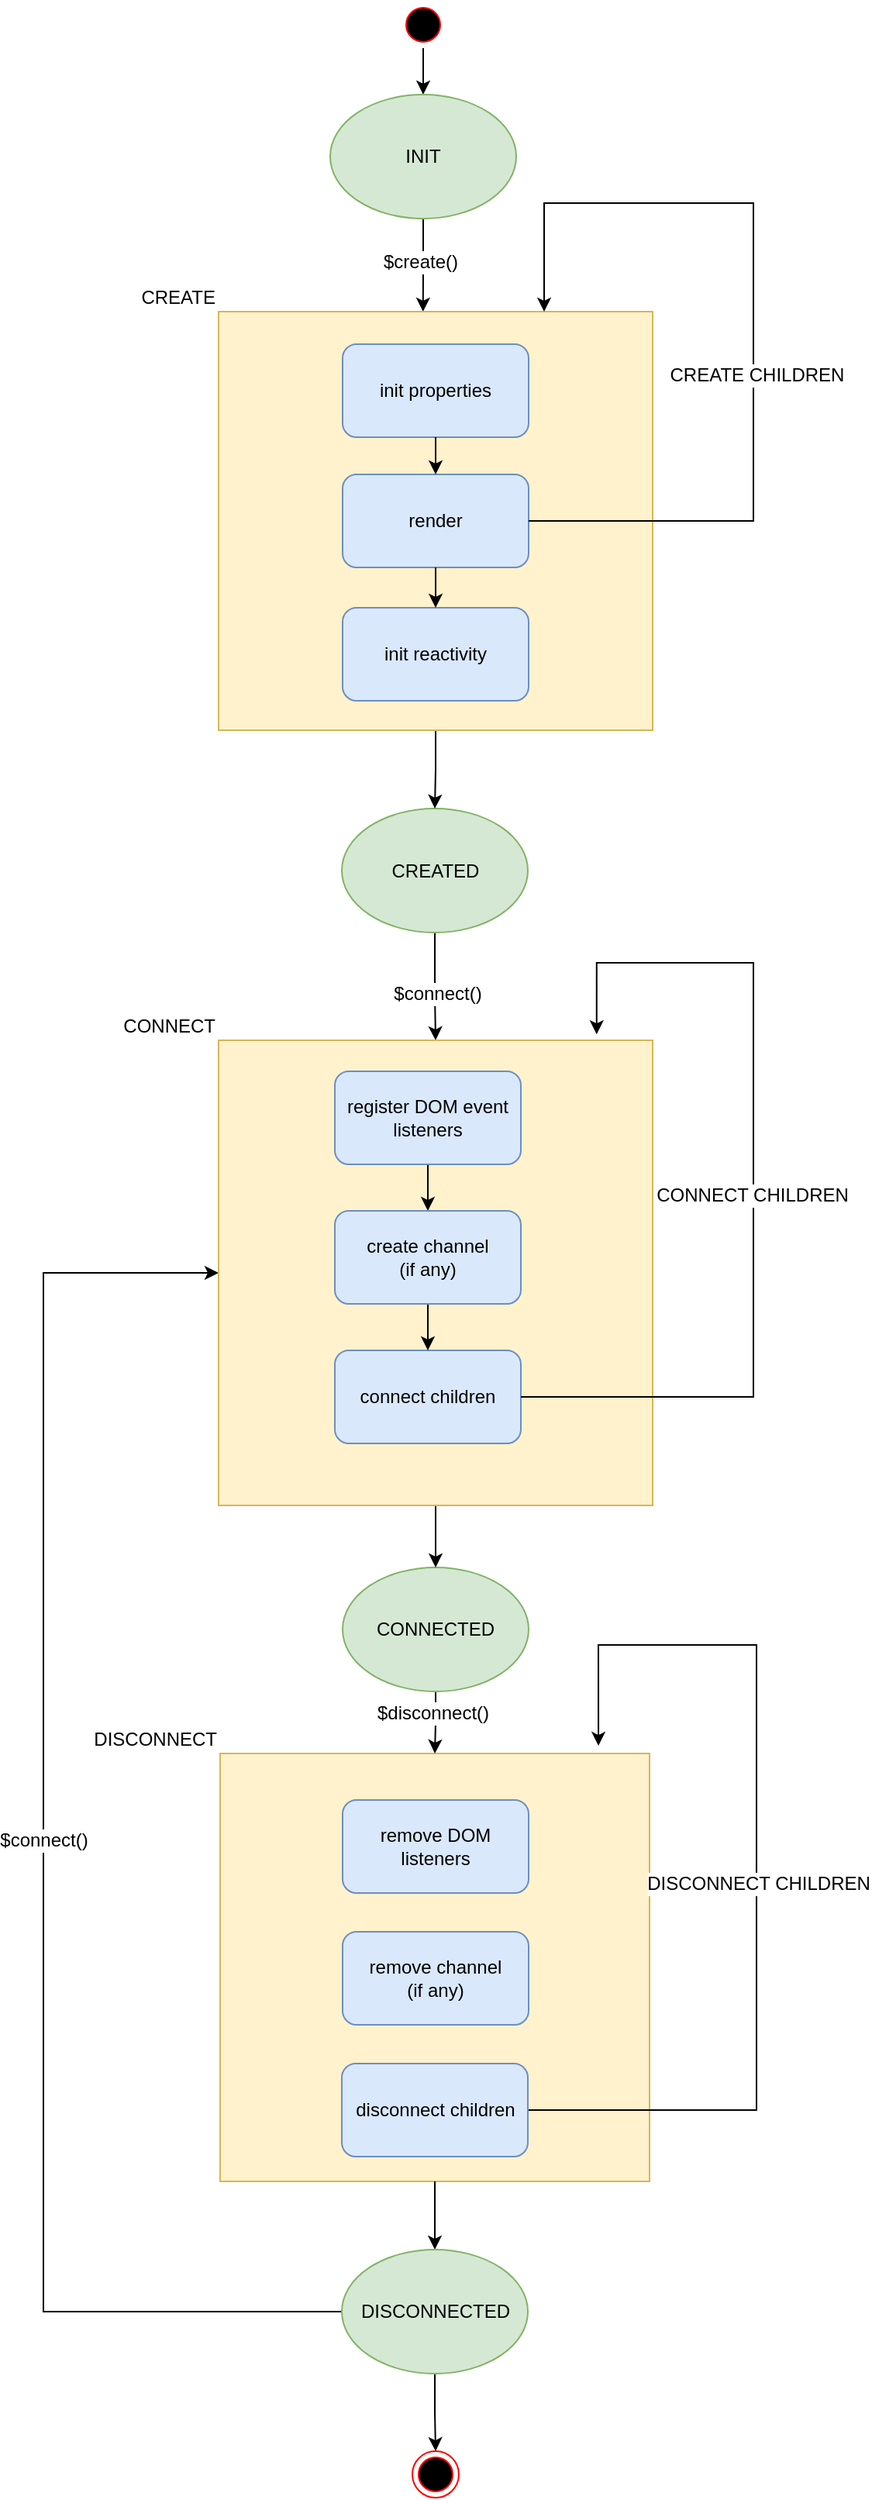 <mxfile version="12.1.0" type="device" pages="1"><diagram id="Tfzjfs-K4OJgepEZKO9v" name="Page-1"><mxGraphModel dx="932" dy="666" grid="1" gridSize="10" guides="1" tooltips="1" connect="1" arrows="1" fold="1" page="1" pageScale="1" pageWidth="827" pageHeight="1169" math="0" shadow="0"><root><mxCell id="0"/><mxCell id="1" parent="0"/><mxCell id="wl-qCFDQ9d_PJQEp_S28-50" value="DISCONNECT" style="rounded=0;whiteSpace=wrap;html=1;labelPosition=left;verticalLabelPosition=top;align=right;verticalAlign=bottom;fillColor=#fff2cc;strokeColor=#d6b656;" vertex="1" parent="1"><mxGeometry x="264" y="1190" width="277" height="276" as="geometry"/></mxCell><mxCell id="wl-qCFDQ9d_PJQEp_S28-21" style="edgeStyle=orthogonalEdgeStyle;rounded=0;orthogonalLoop=1;jettySize=auto;html=1;entryX=0.5;entryY=0;entryDx=0;entryDy=0;" edge="1" parent="1" source="wl-qCFDQ9d_PJQEp_S28-1" target="wl-qCFDQ9d_PJQEp_S28-45"><mxGeometry relative="1" as="geometry"><mxPoint x="450" y="60" as="targetPoint"/></mxGeometry></mxCell><mxCell id="wl-qCFDQ9d_PJQEp_S28-1" value="" style="ellipse;html=1;shape=startState;fillColor=#000000;strokeColor=#ff0000;" vertex="1" parent="1"><mxGeometry x="380" y="60" width="30" height="30" as="geometry"/></mxCell><mxCell id="wl-qCFDQ9d_PJQEp_S28-33" style="edgeStyle=orthogonalEdgeStyle;rounded=0;orthogonalLoop=1;jettySize=auto;html=1;exitX=0.5;exitY=1;exitDx=0;exitDy=0;entryX=0.5;entryY=0;entryDx=0;entryDy=0;" edge="1" parent="1" source="wl-qCFDQ9d_PJQEp_S28-7" target="wl-qCFDQ9d_PJQEp_S28-11"><mxGeometry relative="1" as="geometry"><Array as="points"><mxPoint x="403" y="700"/><mxPoint x="403" y="700"/></Array></mxGeometry></mxCell><mxCell id="wl-qCFDQ9d_PJQEp_S28-49" value="$connect()" style="text;html=1;resizable=0;points=[];align=center;verticalAlign=middle;labelBackgroundColor=#ffffff;" vertex="1" connectable="0" parent="wl-qCFDQ9d_PJQEp_S28-33"><mxGeometry x="0.149" y="1" relative="1" as="geometry"><mxPoint as="offset"/></mxGeometry></mxCell><mxCell id="wl-qCFDQ9d_PJQEp_S28-7" value="CREATED" style="ellipse;whiteSpace=wrap;html=1;fillColor=#d5e8d4;strokeColor=#82b366;" vertex="1" parent="1"><mxGeometry x="342.5" y="580.5" width="120" height="80" as="geometry"/></mxCell><mxCell id="wl-qCFDQ9d_PJQEp_S28-56" style="edgeStyle=orthogonalEdgeStyle;rounded=0;orthogonalLoop=1;jettySize=auto;html=1;exitX=0.5;exitY=1;exitDx=0;exitDy=0;entryX=0.5;entryY=0;entryDx=0;entryDy=0;" edge="1" parent="1" source="wl-qCFDQ9d_PJQEp_S28-10" target="wl-qCFDQ9d_PJQEp_S28-50"><mxGeometry relative="1" as="geometry"/></mxCell><mxCell id="wl-qCFDQ9d_PJQEp_S28-57" value="$disconnect()" style="text;html=1;resizable=0;points=[];align=center;verticalAlign=middle;labelBackgroundColor=#ffffff;" vertex="1" connectable="0" parent="wl-qCFDQ9d_PJQEp_S28-56"><mxGeometry x="-0.3" y="-2" relative="1" as="geometry"><mxPoint as="offset"/></mxGeometry></mxCell><mxCell id="wl-qCFDQ9d_PJQEp_S28-10" value="CONNECTED" style="ellipse;whiteSpace=wrap;html=1;fillColor=#d5e8d4;strokeColor=#82b366;" vertex="1" parent="1"><mxGeometry x="343" y="1070" width="120" height="80" as="geometry"/></mxCell><mxCell id="wl-qCFDQ9d_PJQEp_S28-23" style="edgeStyle=orthogonalEdgeStyle;rounded=0;orthogonalLoop=1;jettySize=auto;html=1;entryX=0.5;entryY=0;entryDx=0;entryDy=0;" edge="1" parent="1" source="wl-qCFDQ9d_PJQEp_S28-17" target="wl-qCFDQ9d_PJQEp_S28-7"><mxGeometry relative="1" as="geometry"/></mxCell><mxCell id="wl-qCFDQ9d_PJQEp_S28-39" style="edgeStyle=orthogonalEdgeStyle;rounded=0;orthogonalLoop=1;jettySize=auto;html=1;exitX=0.5;exitY=1;exitDx=0;exitDy=0;entryX=0.5;entryY=0;entryDx=0;entryDy=0;" edge="1" parent="1" source="wl-qCFDQ9d_PJQEp_S28-11" target="wl-qCFDQ9d_PJQEp_S28-10"><mxGeometry relative="1" as="geometry"/></mxCell><mxCell id="wl-qCFDQ9d_PJQEp_S28-46" style="edgeStyle=orthogonalEdgeStyle;rounded=0;orthogonalLoop=1;jettySize=auto;html=1;exitX=0.5;exitY=1;exitDx=0;exitDy=0;entryX=0.471;entryY=0;entryDx=0;entryDy=0;entryPerimeter=0;" edge="1" parent="1" source="wl-qCFDQ9d_PJQEp_S28-45" target="wl-qCFDQ9d_PJQEp_S28-17"><mxGeometry relative="1" as="geometry"/></mxCell><mxCell id="wl-qCFDQ9d_PJQEp_S28-48" value="$create()" style="text;html=1;resizable=0;points=[];align=center;verticalAlign=middle;labelBackgroundColor=#ffffff;" vertex="1" connectable="0" parent="wl-qCFDQ9d_PJQEp_S28-46"><mxGeometry x="-0.067" y="-2" relative="1" as="geometry"><mxPoint as="offset"/></mxGeometry></mxCell><mxCell id="wl-qCFDQ9d_PJQEp_S28-45" value="INIT" style="ellipse;whiteSpace=wrap;html=1;labelBackgroundColor=none;fillColor=#d5e8d4;strokeColor=#82b366;" vertex="1" parent="1"><mxGeometry x="335" y="120" width="120" height="80" as="geometry"/></mxCell><mxCell id="wl-qCFDQ9d_PJQEp_S28-17" value="CREATE" style="rounded=0;whiteSpace=wrap;html=1;labelPosition=left;verticalLabelPosition=top;align=right;verticalAlign=bottom;fillColor=#fff2cc;strokeColor=#d6b656;" vertex="1" parent="1"><mxGeometry x="263" y="260" width="280" height="270" as="geometry"/></mxCell><mxCell id="wl-qCFDQ9d_PJQEp_S28-3" value="init properties" style="rounded=1;whiteSpace=wrap;html=1;fillColor=#dae8fc;strokeColor=#6c8ebf;" vertex="1" parent="1"><mxGeometry x="343" y="281" width="120" height="60" as="geometry"/></mxCell><mxCell id="wl-qCFDQ9d_PJQEp_S28-5" value="init reactivity" style="rounded=1;whiteSpace=wrap;html=1;fillColor=#dae8fc;strokeColor=#6c8ebf;" vertex="1" parent="1"><mxGeometry x="343" y="451" width="120" height="60" as="geometry"/></mxCell><mxCell id="wl-qCFDQ9d_PJQEp_S28-6" value="render" style="rounded=1;whiteSpace=wrap;html=1;fillColor=#dae8fc;strokeColor=#6c8ebf;" vertex="1" parent="1"><mxGeometry x="343" y="365" width="120" height="60" as="geometry"/></mxCell><mxCell id="wl-qCFDQ9d_PJQEp_S28-28" style="edgeStyle=orthogonalEdgeStyle;rounded=0;orthogonalLoop=1;jettySize=auto;html=1;exitX=1;exitY=0.5;exitDx=0;exitDy=0;entryX=0.75;entryY=0;entryDx=0;entryDy=0;" edge="1" parent="1" source="wl-qCFDQ9d_PJQEp_S28-6" target="wl-qCFDQ9d_PJQEp_S28-17"><mxGeometry relative="1" as="geometry"><mxPoint x="478" y="190" as="targetPoint"/><Array as="points"><mxPoint x="608" y="395"/><mxPoint x="608" y="190"/><mxPoint x="473" y="190"/></Array></mxGeometry></mxCell><mxCell id="wl-qCFDQ9d_PJQEp_S28-29" value="CREATE CHILDREN" style="text;html=1;resizable=0;points=[];align=center;verticalAlign=middle;labelBackgroundColor=#ffffff;" vertex="1" connectable="0" parent="wl-qCFDQ9d_PJQEp_S28-28"><mxGeometry x="-0.137" y="-2" relative="1" as="geometry"><mxPoint as="offset"/></mxGeometry></mxCell><mxCell id="wl-qCFDQ9d_PJQEp_S28-31" style="edgeStyle=orthogonalEdgeStyle;rounded=0;orthogonalLoop=1;jettySize=auto;html=1;exitX=0.5;exitY=1;exitDx=0;exitDy=0;" edge="1" parent="1" source="wl-qCFDQ9d_PJQEp_S28-3" target="wl-qCFDQ9d_PJQEp_S28-6"><mxGeometry relative="1" as="geometry"/></mxCell><mxCell id="wl-qCFDQ9d_PJQEp_S28-32" style="edgeStyle=orthogonalEdgeStyle;rounded=0;orthogonalLoop=1;jettySize=auto;html=1;exitX=0.5;exitY=1;exitDx=0;exitDy=0;entryX=0.5;entryY=0;entryDx=0;entryDy=0;" edge="1" parent="1" source="wl-qCFDQ9d_PJQEp_S28-6" target="wl-qCFDQ9d_PJQEp_S28-5"><mxGeometry relative="1" as="geometry"/></mxCell><mxCell id="wl-qCFDQ9d_PJQEp_S28-54" style="edgeStyle=orthogonalEdgeStyle;rounded=0;orthogonalLoop=1;jettySize=auto;html=1;exitX=0.5;exitY=1;exitDx=0;exitDy=0;" edge="1" parent="1" source="wl-qCFDQ9d_PJQEp_S28-50" target="wl-qCFDQ9d_PJQEp_S28-52"><mxGeometry relative="1" as="geometry"/></mxCell><mxCell id="wl-qCFDQ9d_PJQEp_S28-51" value="" style="group;fillColor=#fff2cc;strokeColor=#d6b656;" vertex="1" connectable="0" parent="1"><mxGeometry x="263" y="730" width="280" height="300" as="geometry"/></mxCell><mxCell id="wl-qCFDQ9d_PJQEp_S28-60" style="edgeStyle=orthogonalEdgeStyle;rounded=0;orthogonalLoop=1;jettySize=auto;html=1;exitX=0;exitY=0.5;exitDx=0;exitDy=0;entryX=0;entryY=0.5;entryDx=0;entryDy=0;" edge="1" parent="1" source="wl-qCFDQ9d_PJQEp_S28-52" target="wl-qCFDQ9d_PJQEp_S28-11"><mxGeometry relative="1" as="geometry"><mxPoint x="80" y="850" as="targetPoint"/><Array as="points"><mxPoint x="150" y="1550"/><mxPoint x="150" y="880"/></Array></mxGeometry></mxCell><mxCell id="wl-qCFDQ9d_PJQEp_S28-61" value="$connect()" style="text;html=1;resizable=0;points=[];align=center;verticalAlign=middle;labelBackgroundColor=#ffffff;" vertex="1" connectable="0" parent="wl-qCFDQ9d_PJQEp_S28-60"><mxGeometry x="0.019" relative="1" as="geometry"><mxPoint as="offset"/></mxGeometry></mxCell><mxCell id="wl-qCFDQ9d_PJQEp_S28-70" style="edgeStyle=orthogonalEdgeStyle;rounded=0;orthogonalLoop=1;jettySize=auto;html=1;exitX=0.5;exitY=1;exitDx=0;exitDy=0;entryX=0.5;entryY=0;entryDx=0;entryDy=0;" edge="1" parent="1" source="wl-qCFDQ9d_PJQEp_S28-52" target="wl-qCFDQ9d_PJQEp_S28-67"><mxGeometry relative="1" as="geometry"/></mxCell><mxCell id="wl-qCFDQ9d_PJQEp_S28-52" value="DISCONNECTED" style="ellipse;whiteSpace=wrap;html=1;fillColor=#d5e8d4;strokeColor=#82b366;" vertex="1" parent="1"><mxGeometry x="342.5" y="1510" width="120" height="80" as="geometry"/></mxCell><mxCell id="wl-qCFDQ9d_PJQEp_S28-62" value="remove channel &lt;br&gt;(if any)" style="rounded=1;whiteSpace=wrap;html=1;fillColor=#dae8fc;strokeColor=#6c8ebf;" vertex="1" parent="1"><mxGeometry x="343" y="1305" width="120" height="60" as="geometry"/></mxCell><mxCell id="wl-qCFDQ9d_PJQEp_S28-63" value="remove DOM listeners" style="rounded=1;whiteSpace=wrap;html=1;fillColor=#dae8fc;strokeColor=#6c8ebf;" vertex="1" parent="1"><mxGeometry x="343" y="1220" width="120" height="60" as="geometry"/></mxCell><mxCell id="wl-qCFDQ9d_PJQEp_S28-65" style="edgeStyle=orthogonalEdgeStyle;rounded=0;orthogonalLoop=1;jettySize=auto;html=1;exitX=1;exitY=0.5;exitDx=0;exitDy=0;entryX=0.881;entryY=-0.018;entryDx=0;entryDy=0;entryPerimeter=0;" edge="1" parent="1" source="wl-qCFDQ9d_PJQEp_S28-64" target="wl-qCFDQ9d_PJQEp_S28-50"><mxGeometry relative="1" as="geometry"><mxPoint x="490" y="1120" as="targetPoint"/><Array as="points"><mxPoint x="610" y="1420"/><mxPoint x="610" y="1120"/><mxPoint x="508" y="1120"/></Array></mxGeometry></mxCell><mxCell id="wl-qCFDQ9d_PJQEp_S28-66" value="DISCONNECT CHILDREN" style="text;html=1;resizable=0;points=[];align=center;verticalAlign=middle;labelBackgroundColor=#ffffff;" vertex="1" connectable="0" parent="wl-qCFDQ9d_PJQEp_S28-65"><mxGeometry x="-0.044" y="-1" relative="1" as="geometry"><mxPoint as="offset"/></mxGeometry></mxCell><mxCell id="wl-qCFDQ9d_PJQEp_S28-64" value="disconnect children" style="rounded=1;whiteSpace=wrap;html=1;fillColor=#dae8fc;strokeColor=#6c8ebf;" vertex="1" parent="1"><mxGeometry x="342.5" y="1390" width="120" height="60" as="geometry"/></mxCell><mxCell id="wl-qCFDQ9d_PJQEp_S28-67" value="" style="ellipse;html=1;shape=endState;fillColor=#000000;strokeColor=#ff0000;" vertex="1" parent="1"><mxGeometry x="388" y="1640" width="30" height="30" as="geometry"/></mxCell><mxCell id="wl-qCFDQ9d_PJQEp_S28-35" value="" style="group;fillColor=#fff2cc;strokeColor=#d6b656;" vertex="1" connectable="0" parent="1"><mxGeometry x="263" y="730" width="280" height="300" as="geometry"/></mxCell><mxCell id="wl-qCFDQ9d_PJQEp_S28-11" value="CONNECT" style="rounded=0;whiteSpace=wrap;html=1;align=right;labelPosition=left;verticalLabelPosition=top;verticalAlign=bottom;fillColor=#fff2cc;strokeColor=#d6b656;" vertex="1" parent="1"><mxGeometry x="263" y="730" width="280" height="300" as="geometry"/></mxCell><mxCell id="wl-qCFDQ9d_PJQEp_S28-36" style="edgeStyle=orthogonalEdgeStyle;rounded=0;orthogonalLoop=1;jettySize=auto;html=1;exitX=0.5;exitY=1;exitDx=0;exitDy=0;entryX=0.5;entryY=0;entryDx=0;entryDy=0;" edge="1" parent="1" source="wl-qCFDQ9d_PJQEp_S28-8" target="wl-qCFDQ9d_PJQEp_S28-13"><mxGeometry relative="1" as="geometry"/></mxCell><mxCell id="wl-qCFDQ9d_PJQEp_S28-8" value="register DOM event listeners" style="rounded=1;whiteSpace=wrap;html=1;fillColor=#dae8fc;strokeColor=#6c8ebf;" vertex="1" parent="1"><mxGeometry x="338" y="750" width="120" height="60" as="geometry"/></mxCell><mxCell id="wl-qCFDQ9d_PJQEp_S28-9" value="connect children" style="rounded=1;whiteSpace=wrap;html=1;fillColor=#dae8fc;strokeColor=#6c8ebf;" vertex="1" parent="1"><mxGeometry x="338" y="930" width="120" height="60" as="geometry"/></mxCell><mxCell id="wl-qCFDQ9d_PJQEp_S28-37" style="edgeStyle=orthogonalEdgeStyle;rounded=0;orthogonalLoop=1;jettySize=auto;html=1;exitX=0.5;exitY=1;exitDx=0;exitDy=0;entryX=0.5;entryY=0;entryDx=0;entryDy=0;" edge="1" parent="1" source="wl-qCFDQ9d_PJQEp_S28-13" target="wl-qCFDQ9d_PJQEp_S28-9"><mxGeometry relative="1" as="geometry"/></mxCell><mxCell id="wl-qCFDQ9d_PJQEp_S28-13" value="create channel &lt;br&gt;(if any)" style="rounded=1;whiteSpace=wrap;html=1;fillColor=#dae8fc;strokeColor=#6c8ebf;" vertex="1" parent="1"><mxGeometry x="338" y="840" width="120" height="60" as="geometry"/></mxCell><mxCell id="wl-qCFDQ9d_PJQEp_S28-43" style="edgeStyle=orthogonalEdgeStyle;rounded=0;orthogonalLoop=1;jettySize=auto;html=1;exitX=1;exitY=0.5;exitDx=0;exitDy=0;entryX=0.871;entryY=-0.013;entryDx=0;entryDy=0;entryPerimeter=0;" edge="1" parent="1" source="wl-qCFDQ9d_PJQEp_S28-9" target="wl-qCFDQ9d_PJQEp_S28-11"><mxGeometry relative="1" as="geometry"><mxPoint x="508" y="720" as="targetPoint"/><Array as="points"><mxPoint x="608" y="960"/><mxPoint x="608" y="680"/><mxPoint x="507" y="680"/></Array></mxGeometry></mxCell><mxCell id="wl-qCFDQ9d_PJQEp_S28-44" value="CONNECT CHILDREN" style="text;html=1;resizable=0;points=[];align=center;verticalAlign=middle;labelBackgroundColor=#ffffff;" vertex="1" connectable="0" parent="wl-qCFDQ9d_PJQEp_S28-43"><mxGeometry x="-0.029" y="1" relative="1" as="geometry"><mxPoint as="offset"/></mxGeometry></mxCell></root></mxGraphModel></diagram></mxfile>